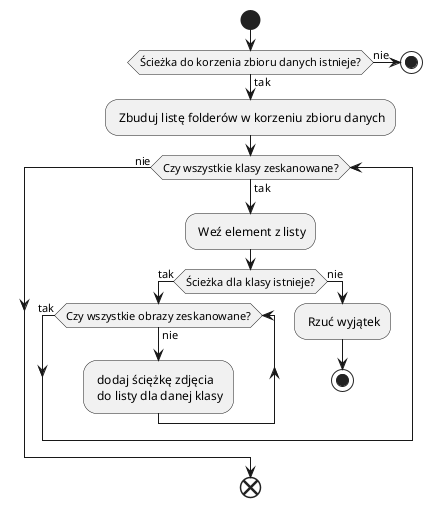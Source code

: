 @startuml
start
if (Ścieżka do korzenia zbioru danych istnieje?) then (tak)
: Zbuduj listę folderów w korzeniu zbioru danych;
while (Czy wszystkie klasy zeskanowane?) is (tak)
    : Weź element z listy;
    if (Ścieżka dla klasy istnieje?) then (tak)
    while (Czy wszystkie obrazy zeskanowane?) is (nie)
    : dodaj ściężkę zdjęcia\n do listy dla danej klasy;
    endwhile(tak)
    else (nie)
    : Rzuć wyjątek;
    stop
    endif
endwhile (nie)
end
else (nie)
stop
@enduml